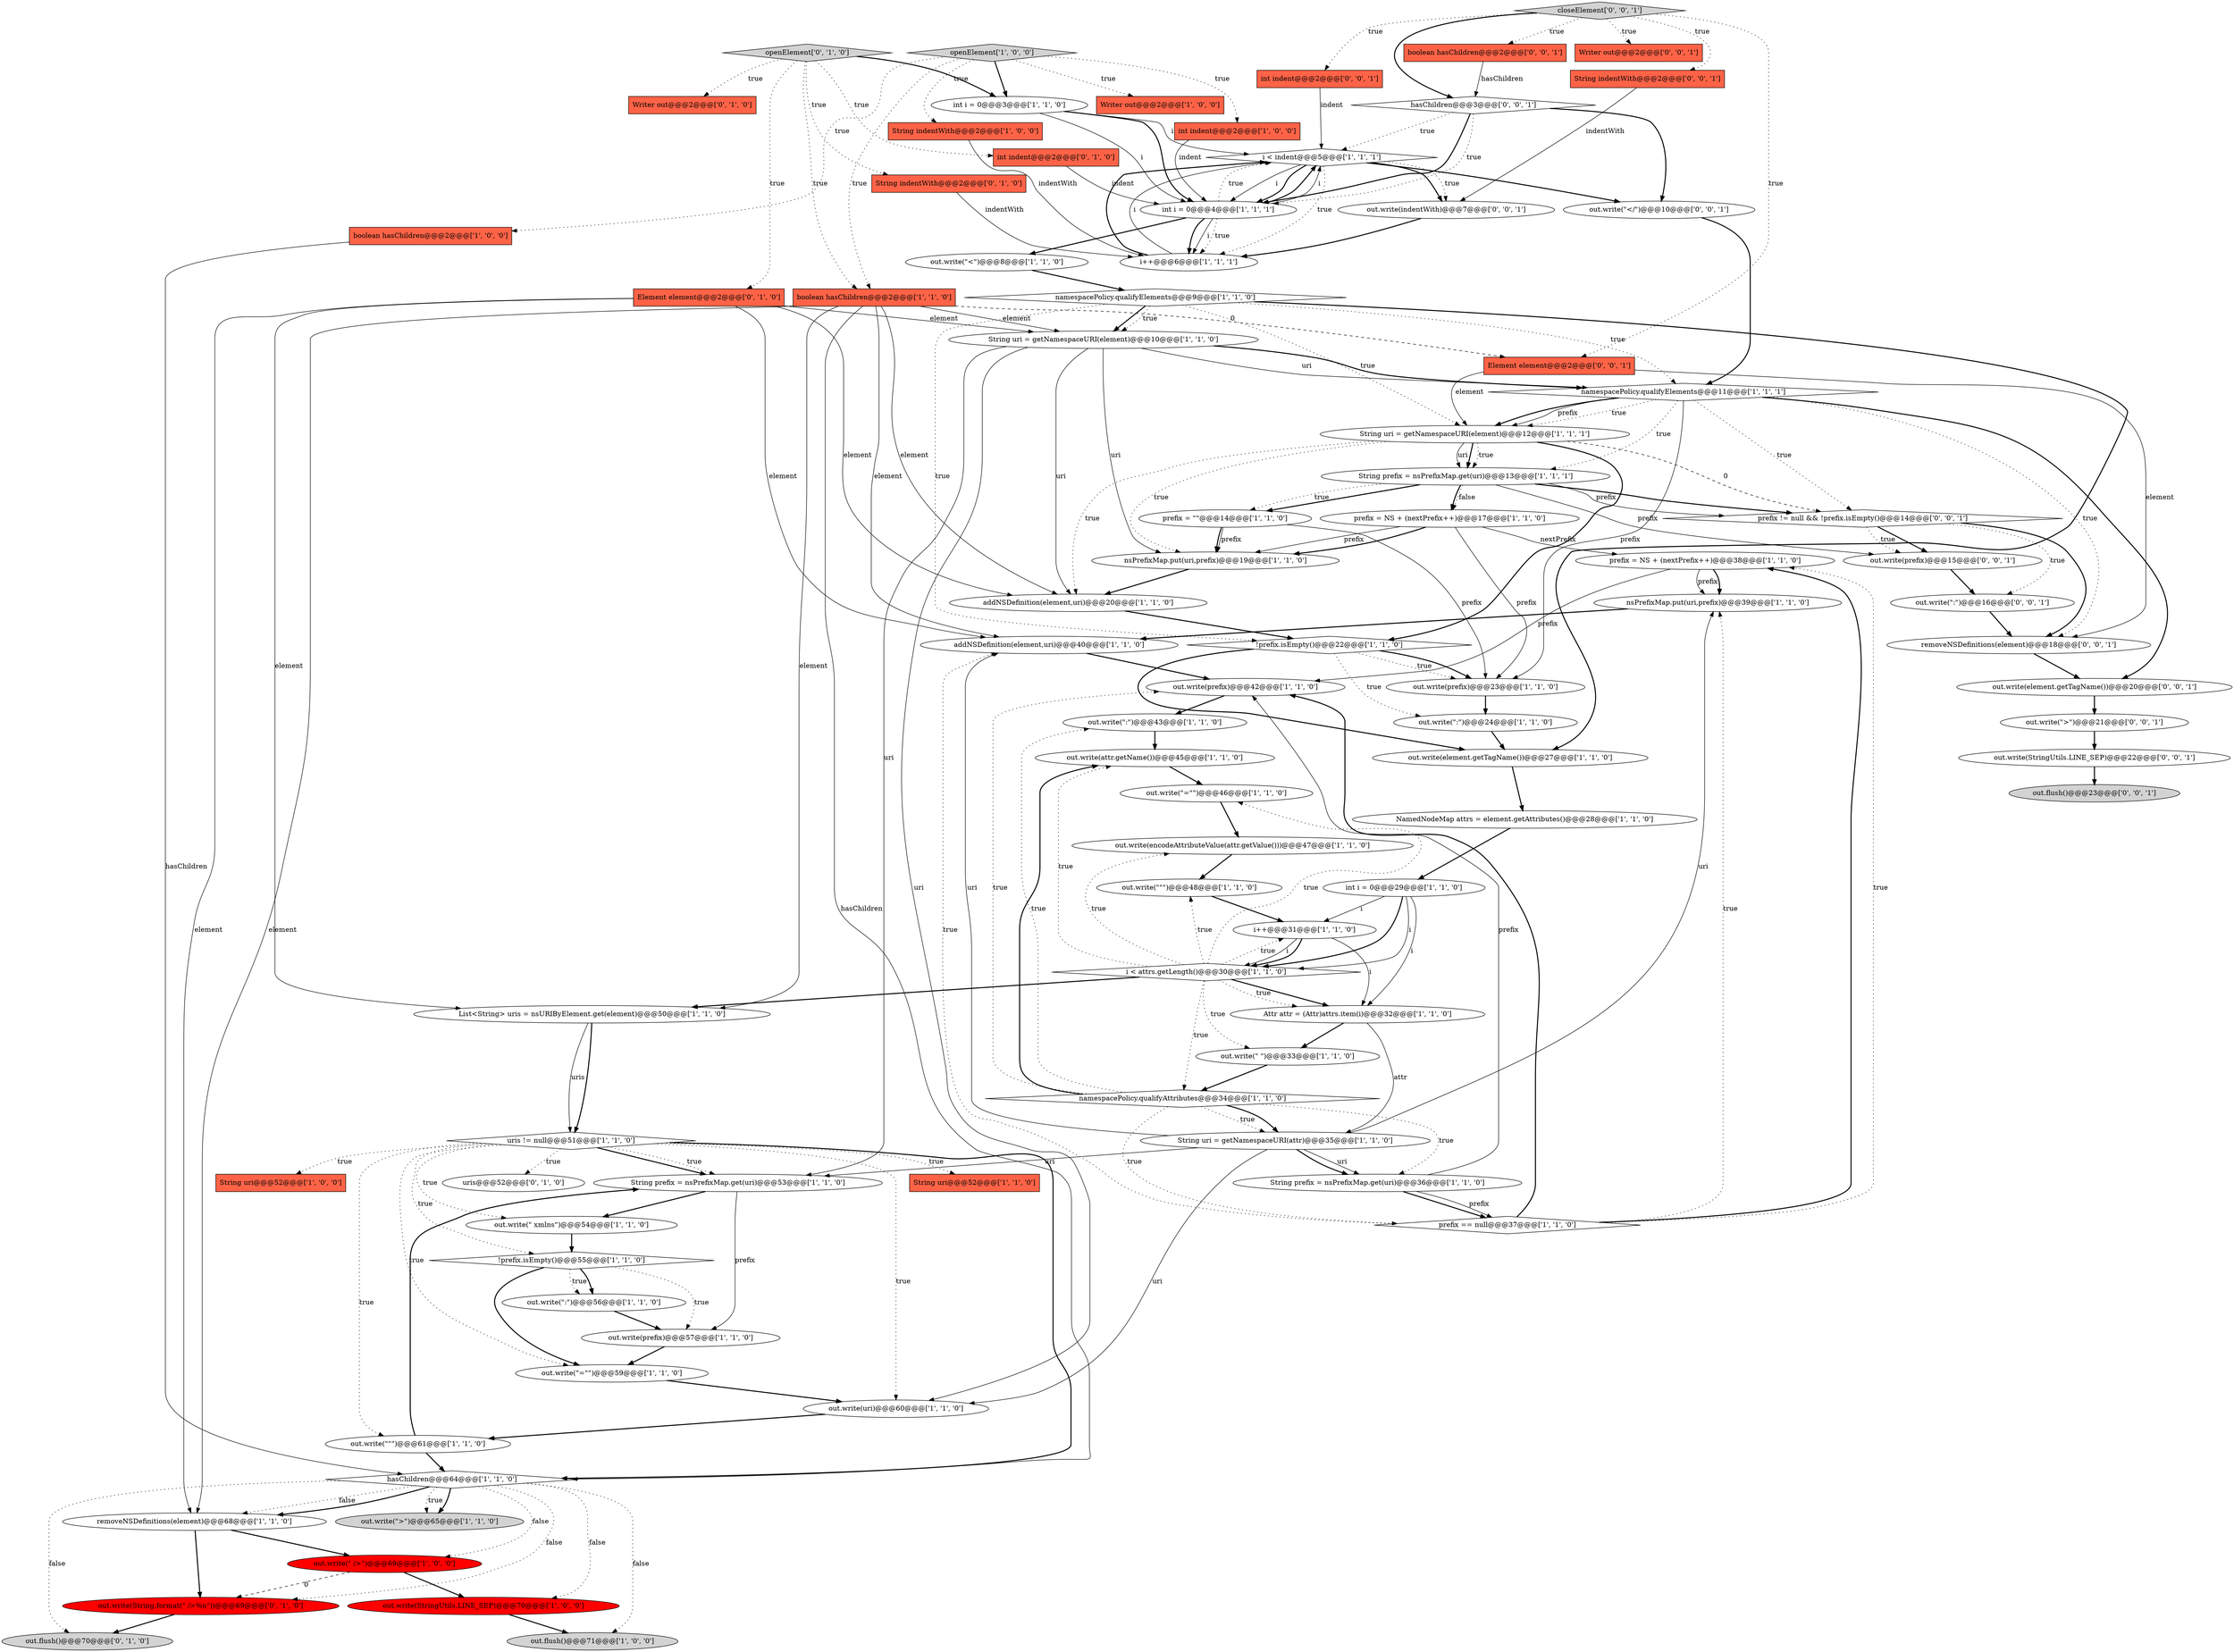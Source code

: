 digraph {
50 [style = filled, label = "prefix = NS + (nextPrefix++)@@@38@@@['1', '1', '0']", fillcolor = white, shape = ellipse image = "AAA0AAABBB1BBB"];
85 [style = filled, label = "out.write(\"</\")@@@10@@@['0', '0', '1']", fillcolor = white, shape = ellipse image = "AAA0AAABBB3BBB"];
52 [style = filled, label = "nsPrefixMap.put(uri,prefix)@@@39@@@['1', '1', '0']", fillcolor = white, shape = ellipse image = "AAA0AAABBB1BBB"];
60 [style = filled, label = "i++@@@6@@@['1', '1', '1']", fillcolor = white, shape = ellipse image = "AAA0AAABBB1BBB"];
29 [style = filled, label = "out.write(encodeAttributeValue(attr.getValue()))@@@47@@@['1', '1', '0']", fillcolor = white, shape = ellipse image = "AAA0AAABBB1BBB"];
83 [style = filled, label = "boolean hasChildren@@@2@@@['0', '0', '1']", fillcolor = tomato, shape = box image = "AAA0AAABBB3BBB"];
13 [style = filled, label = "uris != null@@@51@@@['1', '1', '0']", fillcolor = white, shape = diamond image = "AAA0AAABBB1BBB"];
68 [style = filled, label = "out.write(String.format(\" />%n\"))@@@69@@@['0', '1', '0']", fillcolor = red, shape = ellipse image = "AAA1AAABBB2BBB"];
32 [style = filled, label = "String prefix = nsPrefixMap.get(uri)@@@36@@@['1', '1', '0']", fillcolor = white, shape = ellipse image = "AAA0AAABBB1BBB"];
35 [style = filled, label = "String uri = getNamespaceURI(element)@@@10@@@['1', '1', '0']", fillcolor = white, shape = ellipse image = "AAA0AAABBB1BBB"];
45 [style = filled, label = "namespacePolicy.qualifyElements@@@9@@@['1', '1', '0']", fillcolor = white, shape = diamond image = "AAA0AAABBB1BBB"];
66 [style = filled, label = "openElement['0', '1', '0']", fillcolor = lightgray, shape = diamond image = "AAA0AAABBB2BBB"];
80 [style = filled, label = "removeNSDefinitions(element)@@@18@@@['0', '0', '1']", fillcolor = white, shape = ellipse image = "AAA0AAABBB3BBB"];
15 [style = filled, label = "String indentWith@@@2@@@['1', '0', '0']", fillcolor = tomato, shape = box image = "AAA0AAABBB1BBB"];
16 [style = filled, label = "out.write(\" xmlns\")@@@54@@@['1', '1', '0']", fillcolor = white, shape = ellipse image = "AAA0AAABBB1BBB"];
77 [style = filled, label = "String indentWith@@@2@@@['0', '0', '1']", fillcolor = tomato, shape = box image = "AAA0AAABBB3BBB"];
57 [style = filled, label = "namespacePolicy.qualifyAttributes@@@34@@@['1', '1', '0']", fillcolor = white, shape = diamond image = "AAA0AAABBB1BBB"];
12 [style = filled, label = "!prefix.isEmpty()@@@22@@@['1', '1', '0']", fillcolor = white, shape = diamond image = "AAA0AAABBB1BBB"];
75 [style = filled, label = "int indent@@@2@@@['0', '0', '1']", fillcolor = tomato, shape = box image = "AAA0AAABBB3BBB"];
44 [style = filled, label = "out.write(\"\"\")@@@61@@@['1', '1', '0']", fillcolor = white, shape = ellipse image = "AAA0AAABBB1BBB"];
19 [style = filled, label = "List<String> uris = nsURIByElement.get(element)@@@50@@@['1', '1', '0']", fillcolor = white, shape = ellipse image = "AAA0AAABBB1BBB"];
64 [style = filled, label = "String indentWith@@@2@@@['0', '1', '0']", fillcolor = tomato, shape = box image = "AAA0AAABBB2BBB"];
69 [style = filled, label = "Writer out@@@2@@@['0', '0', '1']", fillcolor = tomato, shape = box image = "AAA0AAABBB3BBB"];
39 [style = filled, label = "String uri@@@52@@@['1', '1', '0']", fillcolor = tomato, shape = box image = "AAA0AAABBB1BBB"];
53 [style = filled, label = "boolean hasChildren@@@2@@@['1', '1', '0']", fillcolor = tomato, shape = box image = "AAA0AAABBB1BBB"];
43 [style = filled, label = "out.write(uri)@@@60@@@['1', '1', '0']", fillcolor = white, shape = ellipse image = "AAA0AAABBB1BBB"];
10 [style = filled, label = "out.write(\" \")@@@33@@@['1', '1', '0']", fillcolor = white, shape = ellipse image = "AAA0AAABBB1BBB"];
55 [style = filled, label = "nsPrefixMap.put(uri,prefix)@@@19@@@['1', '1', '0']", fillcolor = white, shape = ellipse image = "AAA0AAABBB1BBB"];
26 [style = filled, label = "NamedNodeMap attrs = element.getAttributes()@@@28@@@['1', '1', '0']", fillcolor = white, shape = ellipse image = "AAA0AAABBB1BBB"];
33 [style = filled, label = "i < attrs.getLength()@@@30@@@['1', '1', '0']", fillcolor = white, shape = diamond image = "AAA0AAABBB1BBB"];
6 [style = filled, label = "String uri@@@52@@@['1', '0', '0']", fillcolor = tomato, shape = box image = "AAA0AAABBB1BBB"];
31 [style = filled, label = "int indent@@@2@@@['1', '0', '0']", fillcolor = tomato, shape = box image = "AAA0AAABBB1BBB"];
40 [style = filled, label = "prefix = NS + (nextPrefix++)@@@17@@@['1', '1', '0']", fillcolor = white, shape = ellipse image = "AAA0AAABBB1BBB"];
34 [style = filled, label = "namespacePolicy.qualifyElements@@@11@@@['1', '1', '1']", fillcolor = white, shape = diamond image = "AAA0AAABBB1BBB"];
67 [style = filled, label = "out.flush()@@@70@@@['0', '1', '0']", fillcolor = lightgray, shape = ellipse image = "AAA0AAABBB2BBB"];
71 [style = filled, label = "prefix != null && !prefix.isEmpty()@@@14@@@['0', '0', '1']", fillcolor = white, shape = diamond image = "AAA0AAABBB3BBB"];
24 [style = filled, label = "prefix = \"\"@@@14@@@['1', '1', '0']", fillcolor = white, shape = ellipse image = "AAA0AAABBB1BBB"];
47 [style = filled, label = "out.write(\"=\"\")@@@46@@@['1', '1', '0']", fillcolor = white, shape = ellipse image = "AAA0AAABBB1BBB"];
74 [style = filled, label = "out.write(prefix)@@@15@@@['0', '0', '1']", fillcolor = white, shape = ellipse image = "AAA0AAABBB3BBB"];
42 [style = filled, label = "openElement['1', '0', '0']", fillcolor = lightgray, shape = diamond image = "AAA0AAABBB1BBB"];
18 [style = filled, label = "addNSDefinition(element,uri)@@@40@@@['1', '1', '0']", fillcolor = white, shape = ellipse image = "AAA0AAABBB1BBB"];
41 [style = filled, label = "addNSDefinition(element,uri)@@@20@@@['1', '1', '0']", fillcolor = white, shape = ellipse image = "AAA0AAABBB1BBB"];
73 [style = filled, label = "out.write(\":\")@@@16@@@['0', '0', '1']", fillcolor = white, shape = ellipse image = "AAA0AAABBB3BBB"];
3 [style = filled, label = "Writer out@@@2@@@['1', '0', '0']", fillcolor = tomato, shape = box image = "AAA0AAABBB1BBB"];
8 [style = filled, label = "out.write(\"<\")@@@8@@@['1', '1', '0']", fillcolor = white, shape = ellipse image = "AAA0AAABBB1BBB"];
38 [style = filled, label = "out.write(StringUtils.LINE_SEP)@@@70@@@['1', '0', '0']", fillcolor = red, shape = ellipse image = "AAA1AAABBB1BBB"];
36 [style = filled, label = "String prefix = nsPrefixMap.get(uri)@@@53@@@['1', '1', '0']", fillcolor = white, shape = ellipse image = "AAA0AAABBB1BBB"];
28 [style = filled, label = "String uri = getNamespaceURI(attr)@@@35@@@['1', '1', '0']", fillcolor = white, shape = ellipse image = "AAA0AAABBB1BBB"];
37 [style = filled, label = "hasChildren@@@64@@@['1', '1', '0']", fillcolor = white, shape = diamond image = "AAA0AAABBB1BBB"];
59 [style = filled, label = "prefix == null@@@37@@@['1', '1', '0']", fillcolor = white, shape = diamond image = "AAA0AAABBB1BBB"];
62 [style = filled, label = "int indent@@@2@@@['0', '1', '0']", fillcolor = tomato, shape = box image = "AAA0AAABBB2BBB"];
76 [style = filled, label = "closeElement['0', '0', '1']", fillcolor = lightgray, shape = diamond image = "AAA0AAABBB3BBB"];
5 [style = filled, label = "!prefix.isEmpty()@@@55@@@['1', '1', '0']", fillcolor = white, shape = diamond image = "AAA0AAABBB1BBB"];
70 [style = filled, label = "out.write(indentWith)@@@7@@@['0', '0', '1']", fillcolor = white, shape = ellipse image = "AAA0AAABBB3BBB"];
27 [style = filled, label = "out.write(prefix)@@@42@@@['1', '1', '0']", fillcolor = white, shape = ellipse image = "AAA0AAABBB1BBB"];
51 [style = filled, label = "out.write(\":\")@@@56@@@['1', '1', '0']", fillcolor = white, shape = ellipse image = "AAA0AAABBB1BBB"];
63 [style = filled, label = "Element element@@@2@@@['0', '1', '0']", fillcolor = tomato, shape = box image = "AAA0AAABBB2BBB"];
30 [style = filled, label = "out.write(\">\")@@@65@@@['1', '1', '0']", fillcolor = lightgray, shape = ellipse image = "AAA0AAABBB1BBB"];
56 [style = filled, label = "Attr attr = (Attr)attrs.item(i)@@@32@@@['1', '1', '0']", fillcolor = white, shape = ellipse image = "AAA0AAABBB1BBB"];
84 [style = filled, label = "Element element@@@2@@@['0', '0', '1']", fillcolor = tomato, shape = box image = "AAA0AAABBB3BBB"];
46 [style = filled, label = "i++@@@31@@@['1', '1', '0']", fillcolor = white, shape = ellipse image = "AAA0AAABBB1BBB"];
7 [style = filled, label = "String prefix = nsPrefixMap.get(uri)@@@13@@@['1', '1', '1']", fillcolor = white, shape = ellipse image = "AAA0AAABBB1BBB"];
9 [style = filled, label = "out.flush()@@@71@@@['1', '0', '0']", fillcolor = lightgray, shape = ellipse image = "AAA0AAABBB1BBB"];
79 [style = filled, label = "out.write(\">\")@@@21@@@['0', '0', '1']", fillcolor = white, shape = ellipse image = "AAA0AAABBB3BBB"];
78 [style = filled, label = "hasChildren@@@3@@@['0', '0', '1']", fillcolor = white, shape = diamond image = "AAA0AAABBB3BBB"];
21 [style = filled, label = "int i = 0@@@3@@@['1', '1', '0']", fillcolor = white, shape = ellipse image = "AAA0AAABBB1BBB"];
2 [style = filled, label = "out.write(\" />\")@@@69@@@['1', '0', '0']", fillcolor = red, shape = ellipse image = "AAA1AAABBB1BBB"];
25 [style = filled, label = "out.write(prefix)@@@57@@@['1', '1', '0']", fillcolor = white, shape = ellipse image = "AAA0AAABBB1BBB"];
17 [style = filled, label = "out.write(element.getTagName())@@@27@@@['1', '1', '0']", fillcolor = white, shape = ellipse image = "AAA0AAABBB1BBB"];
48 [style = filled, label = "boolean hasChildren@@@2@@@['1', '0', '0']", fillcolor = tomato, shape = box image = "AAA0AAABBB1BBB"];
49 [style = filled, label = "i < indent@@@5@@@['1', '1', '1']", fillcolor = white, shape = diamond image = "AAA0AAABBB1BBB"];
1 [style = filled, label = "removeNSDefinitions(element)@@@68@@@['1', '1', '0']", fillcolor = white, shape = ellipse image = "AAA0AAABBB1BBB"];
54 [style = filled, label = "int i = 0@@@29@@@['1', '1', '0']", fillcolor = white, shape = ellipse image = "AAA0AAABBB1BBB"];
82 [style = filled, label = "out.write(StringUtils.LINE_SEP)@@@22@@@['0', '0', '1']", fillcolor = white, shape = ellipse image = "AAA0AAABBB3BBB"];
58 [style = filled, label = "out.write(\"=\"\")@@@59@@@['1', '1', '0']", fillcolor = white, shape = ellipse image = "AAA0AAABBB1BBB"];
22 [style = filled, label = "out.write(\":\")@@@43@@@['1', '1', '0']", fillcolor = white, shape = ellipse image = "AAA0AAABBB1BBB"];
72 [style = filled, label = "out.write(element.getTagName())@@@20@@@['0', '0', '1']", fillcolor = white, shape = ellipse image = "AAA0AAABBB3BBB"];
20 [style = filled, label = "out.write(prefix)@@@23@@@['1', '1', '0']", fillcolor = white, shape = ellipse image = "AAA0AAABBB1BBB"];
65 [style = filled, label = "uris@@@52@@@['0', '1', '0']", fillcolor = white, shape = ellipse image = "AAA0AAABBB2BBB"];
11 [style = filled, label = "out.write(\"\"\")@@@48@@@['1', '1', '0']", fillcolor = white, shape = ellipse image = "AAA0AAABBB1BBB"];
14 [style = filled, label = "String uri = getNamespaceURI(element)@@@12@@@['1', '1', '1']", fillcolor = white, shape = ellipse image = "AAA0AAABBB1BBB"];
0 [style = filled, label = "out.write(\":\")@@@24@@@['1', '1', '0']", fillcolor = white, shape = ellipse image = "AAA0AAABBB1BBB"];
81 [style = filled, label = "out.flush()@@@23@@@['0', '0', '1']", fillcolor = lightgray, shape = ellipse image = "AAA0AAABBB3BBB"];
61 [style = filled, label = "Writer out@@@2@@@['0', '1', '0']", fillcolor = tomato, shape = box image = "AAA0AAABBB2BBB"];
4 [style = filled, label = "out.write(attr.getName())@@@45@@@['1', '1', '0']", fillcolor = white, shape = ellipse image = "AAA0AAABBB1BBB"];
23 [style = filled, label = "int i = 0@@@4@@@['1', '1', '1']", fillcolor = white, shape = ellipse image = "AAA0AAABBB1BBB"];
83->78 [style = solid, label="hasChildren"];
66->63 [style = dotted, label="true"];
34->80 [style = dotted, label="true"];
28->32 [style = solid, label="uri"];
50->27 [style = solid, label="prefix"];
35->36 [style = solid, label="uri"];
85->34 [style = bold, label=""];
40->55 [style = bold, label=""];
63->35 [style = solid, label="element"];
20->0 [style = bold, label=""];
63->41 [style = solid, label="element"];
53->35 [style = solid, label="element"];
13->5 [style = dotted, label="true"];
78->49 [style = dotted, label="true"];
40->20 [style = solid, label="prefix"];
11->46 [style = bold, label=""];
37->1 [style = dotted, label="false"];
49->60 [style = dotted, label="true"];
78->23 [style = bold, label=""];
54->33 [style = solid, label="i"];
28->43 [style = solid, label="uri"];
14->41 [style = dotted, label="true"];
40->50 [style = solid, label="nextPrefix"];
54->46 [style = solid, label="i"];
53->18 [style = solid, label="element"];
14->7 [style = bold, label=""];
22->4 [style = bold, label=""];
1->68 [style = bold, label=""];
57->22 [style = dotted, label="true"];
34->72 [style = bold, label=""];
73->80 [style = bold, label=""];
12->20 [style = dotted, label="true"];
59->52 [style = dotted, label="true"];
71->74 [style = bold, label=""];
28->52 [style = solid, label="uri"];
66->64 [style = dotted, label="true"];
71->73 [style = dotted, label="true"];
13->36 [style = bold, label=""];
25->58 [style = bold, label=""];
14->7 [style = dotted, label="true"];
42->48 [style = dotted, label="true"];
54->33 [style = bold, label=""];
62->23 [style = solid, label="indent"];
34->20 [style = solid, label="prefix"];
33->56 [style = bold, label=""];
59->18 [style = dotted, label="true"];
71->74 [style = dotted, label="true"];
35->55 [style = solid, label="uri"];
28->18 [style = solid, label="uri"];
13->58 [style = dotted, label="true"];
10->57 [style = bold, label=""];
45->17 [style = bold, label=""];
42->21 [style = bold, label=""];
31->23 [style = solid, label="indent"];
37->2 [style = dotted, label="false"];
34->14 [style = dotted, label="true"];
45->35 [style = bold, label=""];
43->44 [style = bold, label=""];
37->67 [style = dotted, label="false"];
49->70 [style = bold, label=""];
13->44 [style = dotted, label="true"];
13->39 [style = dotted, label="true"];
13->6 [style = dotted, label="true"];
33->11 [style = dotted, label="true"];
23->49 [style = bold, label=""];
42->3 [style = dotted, label="true"];
53->19 [style = solid, label="element"];
28->36 [style = solid, label="uri"];
55->41 [style = bold, label=""];
33->4 [style = dotted, label="true"];
40->55 [style = solid, label="prefix"];
33->57 [style = dotted, label="true"];
0->17 [style = bold, label=""];
13->36 [style = dotted, label="true"];
24->55 [style = bold, label=""];
37->1 [style = bold, label=""];
53->41 [style = solid, label="element"];
84->14 [style = solid, label="element"];
34->7 [style = dotted, label="true"];
23->8 [style = bold, label=""];
76->75 [style = dotted, label="true"];
27->22 [style = bold, label=""];
32->59 [style = bold, label=""];
63->18 [style = solid, label="element"];
56->10 [style = bold, label=""];
13->37 [style = bold, label=""];
7->24 [style = bold, label=""];
19->13 [style = bold, label=""];
5->25 [style = dotted, label="true"];
52->18 [style = bold, label=""];
35->34 [style = solid, label="uri"];
49->85 [style = bold, label=""];
46->33 [style = bold, label=""];
12->0 [style = dotted, label="true"];
49->23 [style = solid, label="i"];
36->16 [style = bold, label=""];
51->25 [style = bold, label=""];
34->14 [style = bold, label=""];
44->37 [style = bold, label=""];
50->52 [style = solid, label="prefix"];
35->34 [style = bold, label=""];
4->47 [style = bold, label=""];
23->60 [style = solid, label="i"];
7->71 [style = bold, label=""];
24->55 [style = solid, label="prefix"];
29->11 [style = bold, label=""];
33->10 [style = dotted, label="true"];
21->23 [style = bold, label=""];
76->84 [style = dotted, label="true"];
59->50 [style = bold, label=""];
59->27 [style = bold, label=""];
7->74 [style = solid, label="prefix"];
13->16 [style = dotted, label="true"];
54->56 [style = solid, label="i"];
58->43 [style = bold, label=""];
80->72 [style = bold, label=""];
63->19 [style = solid, label="element"];
57->28 [style = dotted, label="true"];
37->30 [style = bold, label=""];
35->43 [style = solid, label="uri"];
12->17 [style = bold, label=""];
38->9 [style = bold, label=""];
32->27 [style = solid, label="prefix"];
12->20 [style = bold, label=""];
45->34 [style = dotted, label="true"];
78->85 [style = bold, label=""];
49->23 [style = bold, label=""];
79->82 [style = bold, label=""];
33->47 [style = dotted, label="true"];
7->71 [style = solid, label="prefix"];
42->53 [style = dotted, label="true"];
49->70 [style = dotted, label="true"];
76->77 [style = dotted, label="true"];
28->32 [style = bold, label=""];
60->49 [style = bold, label=""];
47->29 [style = bold, label=""];
59->50 [style = dotted, label="true"];
14->7 [style = solid, label="uri"];
71->80 [style = bold, label=""];
26->54 [style = bold, label=""];
76->83 [style = dotted, label="true"];
45->14 [style = dotted, label="true"];
8->45 [style = bold, label=""];
66->21 [style = bold, label=""];
42->15 [style = dotted, label="true"];
33->29 [style = dotted, label="true"];
16->5 [style = bold, label=""];
66->53 [style = dotted, label="true"];
7->40 [style = dotted, label="false"];
37->9 [style = dotted, label="false"];
1->2 [style = bold, label=""];
41->12 [style = bold, label=""];
5->58 [style = bold, label=""];
33->19 [style = bold, label=""];
37->38 [style = dotted, label="false"];
33->46 [style = dotted, label="true"];
76->69 [style = dotted, label="true"];
21->49 [style = solid, label="i"];
64->60 [style = solid, label="indentWith"];
76->78 [style = bold, label=""];
7->40 [style = bold, label=""];
48->37 [style = solid, label="hasChildren"];
57->4 [style = bold, label=""];
57->32 [style = dotted, label="true"];
82->81 [style = bold, label=""];
5->51 [style = dotted, label="true"];
78->23 [style = dotted, label="true"];
66->62 [style = dotted, label="true"];
17->26 [style = bold, label=""];
66->61 [style = dotted, label="true"];
44->36 [style = bold, label=""];
60->49 [style = solid, label="i"];
5->51 [style = bold, label=""];
68->67 [style = bold, label=""];
84->80 [style = solid, label="element"];
34->14 [style = solid, label="prefix"];
57->28 [style = bold, label=""];
53->84 [style = dashed, label="0"];
32->59 [style = solid, label="prefix"];
77->70 [style = solid, label="indentWith"];
23->49 [style = solid, label="i"];
74->73 [style = bold, label=""];
57->59 [style = dotted, label="true"];
42->31 [style = dotted, label="true"];
19->13 [style = solid, label="uris"];
14->71 [style = dashed, label="0"];
75->49 [style = solid, label="indent"];
7->24 [style = dotted, label="true"];
50->52 [style = bold, label=""];
13->43 [style = dotted, label="true"];
37->30 [style = dotted, label="true"];
23->60 [style = dotted, label="true"];
33->56 [style = dotted, label="true"];
23->60 [style = bold, label=""];
2->38 [style = bold, label=""];
23->49 [style = dotted, label="true"];
37->68 [style = dotted, label="false"];
15->60 [style = solid, label="indentWith"];
46->56 [style = solid, label="i"];
57->27 [style = dotted, label="true"];
18->27 [style = bold, label=""];
70->60 [style = bold, label=""];
53->1 [style = solid, label="element"];
2->68 [style = dashed, label="0"];
53->37 [style = solid, label="hasChildren"];
35->41 [style = solid, label="uri"];
14->12 [style = bold, label=""];
63->1 [style = solid, label="element"];
45->35 [style = dotted, label="true"];
45->12 [style = dotted, label="true"];
14->55 [style = dotted, label="true"];
13->65 [style = dotted, label="true"];
72->79 [style = bold, label=""];
56->28 [style = solid, label="attr"];
21->23 [style = solid, label="i"];
34->71 [style = dotted, label="true"];
46->33 [style = solid, label="i"];
36->25 [style = solid, label="prefix"];
24->20 [style = solid, label="prefix"];
}
